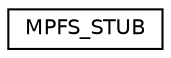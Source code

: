 digraph "Graphical Class Hierarchy"
{
  edge [fontname="Helvetica",fontsize="10",labelfontname="Helvetica",labelfontsize="10"];
  node [fontname="Helvetica",fontsize="10",shape=record];
  rankdir="LR";
  Node1 [label="MPFS_STUB",height=0.2,width=0.4,color="black", fillcolor="white", style="filled",URL="$struct_m_p_f_s___s_t_u_b.html"];
}
